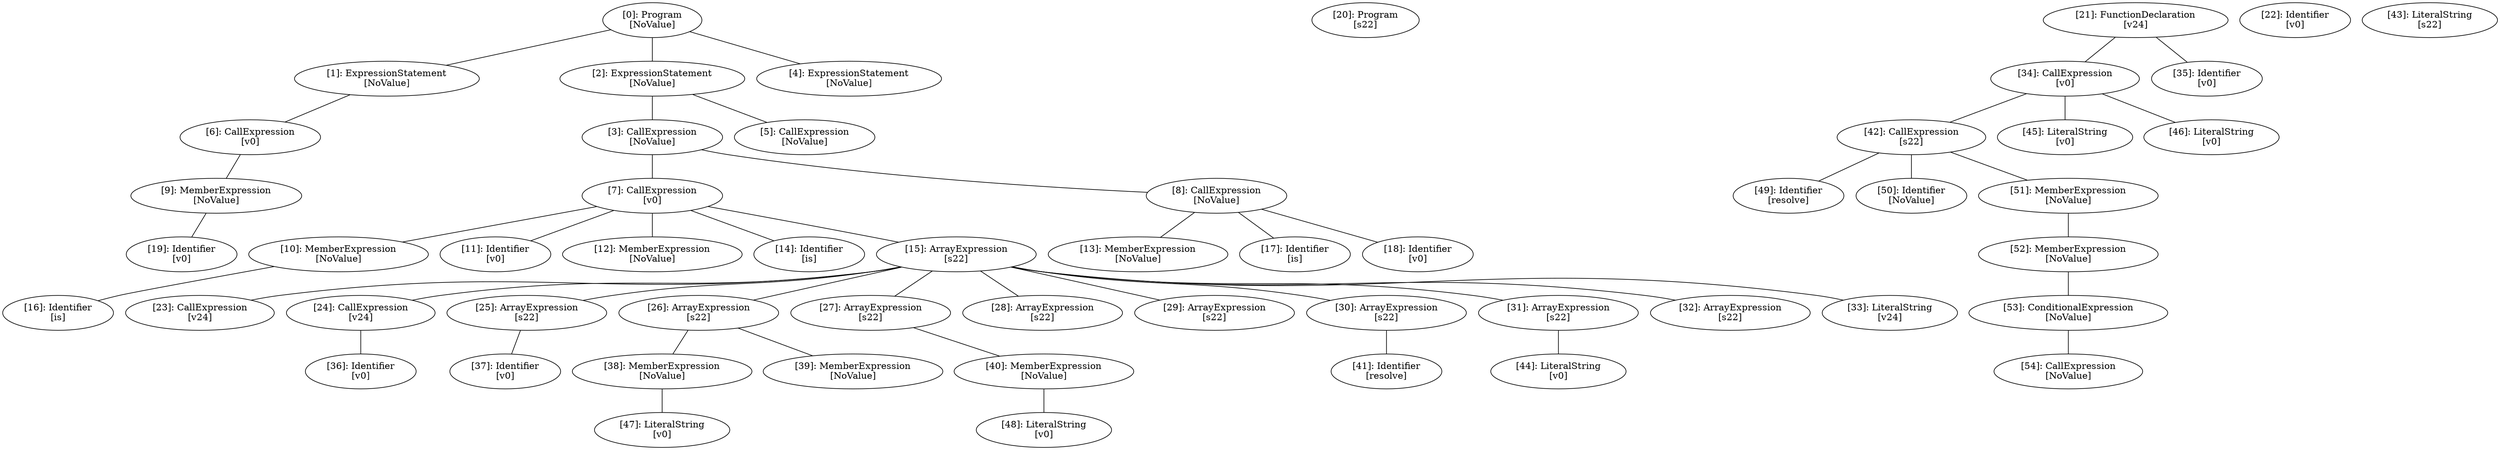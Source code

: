 // Result
graph {
	0 [label="[0]: Program
[NoValue]"]
	1 [label="[1]: ExpressionStatement
[NoValue]"]
	2 [label="[2]: ExpressionStatement
[NoValue]"]
	3 [label="[3]: CallExpression
[NoValue]"]
	4 [label="[4]: ExpressionStatement
[NoValue]"]
	5 [label="[5]: CallExpression
[NoValue]"]
	6 [label="[6]: CallExpression
[v0]"]
	7 [label="[7]: CallExpression
[v0]"]
	8 [label="[8]: CallExpression
[NoValue]"]
	9 [label="[9]: MemberExpression
[NoValue]"]
	10 [label="[10]: MemberExpression
[NoValue]"]
	11 [label="[11]: Identifier
[v0]"]
	12 [label="[12]: MemberExpression
[NoValue]"]
	13 [label="[13]: MemberExpression
[NoValue]"]
	14 [label="[14]: Identifier
[is]"]
	15 [label="[15]: ArrayExpression
[s22]"]
	16 [label="[16]: Identifier
[is]"]
	17 [label="[17]: Identifier
[is]"]
	18 [label="[18]: Identifier
[v0]"]
	19 [label="[19]: Identifier
[v0]"]
	20 [label="[20]: Program
[s22]"]
	21 [label="[21]: FunctionDeclaration
[v24]"]
	22 [label="[22]: Identifier
[v0]"]
	23 [label="[23]: CallExpression
[v24]"]
	24 [label="[24]: CallExpression
[v24]"]
	25 [label="[25]: ArrayExpression
[s22]"]
	26 [label="[26]: ArrayExpression
[s22]"]
	27 [label="[27]: ArrayExpression
[s22]"]
	28 [label="[28]: ArrayExpression
[s22]"]
	29 [label="[29]: ArrayExpression
[s22]"]
	30 [label="[30]: ArrayExpression
[s22]"]
	31 [label="[31]: ArrayExpression
[s22]"]
	32 [label="[32]: ArrayExpression
[s22]"]
	33 [label="[33]: LiteralString
[v24]"]
	34 [label="[34]: CallExpression
[v0]"]
	35 [label="[35]: Identifier
[v0]"]
	36 [label="[36]: Identifier
[v0]"]
	37 [label="[37]: Identifier
[v0]"]
	38 [label="[38]: MemberExpression
[NoValue]"]
	39 [label="[39]: MemberExpression
[NoValue]"]
	40 [label="[40]: MemberExpression
[NoValue]"]
	41 [label="[41]: Identifier
[resolve]"]
	42 [label="[42]: CallExpression
[s22]"]
	43 [label="[43]: LiteralString
[s22]"]
	44 [label="[44]: LiteralString
[v0]"]
	45 [label="[45]: LiteralString
[v0]"]
	46 [label="[46]: LiteralString
[v0]"]
	47 [label="[47]: LiteralString
[v0]"]
	48 [label="[48]: LiteralString
[v0]"]
	49 [label="[49]: Identifier
[resolve]"]
	50 [label="[50]: Identifier
[NoValue]"]
	51 [label="[51]: MemberExpression
[NoValue]"]
	52 [label="[52]: MemberExpression
[NoValue]"]
	53 [label="[53]: ConditionalExpression
[NoValue]"]
	54 [label="[54]: CallExpression
[NoValue]"]
	0 -- 1
	0 -- 2
	0 -- 4
	1 -- 6
	2 -- 3
	2 -- 5
	3 -- 7
	3 -- 8
	6 -- 9
	7 -- 10
	7 -- 11
	7 -- 12
	7 -- 14
	7 -- 15
	8 -- 13
	8 -- 17
	8 -- 18
	9 -- 19
	10 -- 16
	15 -- 23
	15 -- 24
	15 -- 25
	15 -- 26
	15 -- 27
	15 -- 28
	15 -- 29
	15 -- 30
	15 -- 31
	15 -- 32
	15 -- 33
	21 -- 34
	21 -- 35
	24 -- 36
	25 -- 37
	26 -- 38
	26 -- 39
	27 -- 40
	30 -- 41
	31 -- 44
	34 -- 42
	34 -- 45
	34 -- 46
	38 -- 47
	40 -- 48
	42 -- 49
	42 -- 50
	42 -- 51
	51 -- 52
	52 -- 53
	53 -- 54
}

